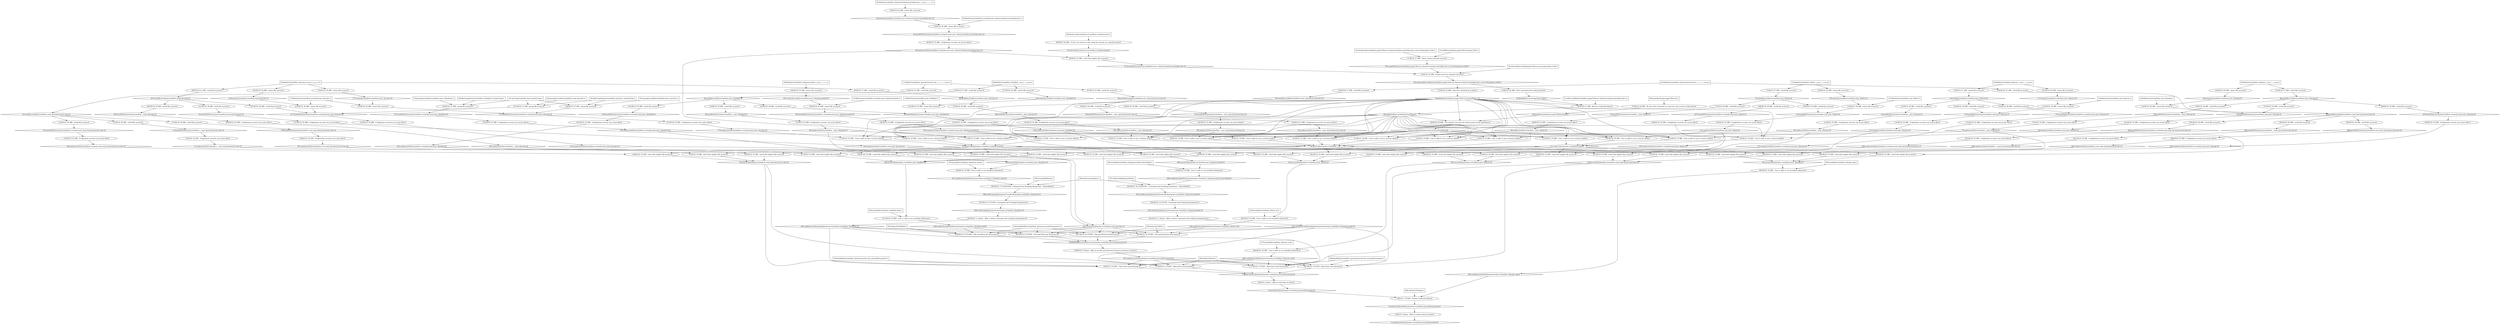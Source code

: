 digraph G {
	1 [label="1:canArchiveData(attacker,victimHost,privateDocuments):0",shape=diamond];
	2 [label="2:RULE 0 (Asset - Able to archive data on host):0",shape=ellipse];
	3 [label="3:archiveCollectedData(attacker,victimHost,privateDocuments):0",shape=diamond];
	4 [label="4:RULE 1 (T1560 - Archive Collected Data):0",shape=ellipse];
	5 [label="5:canCollectData(attacker,victimHost,privateDocuments):0",shape=diamond];
	6 [label="6:RULE 2 (Asset - Able to read data on host):0",shape=ellipse];
	7 [label="7:dataFromLocalSystem(attacker,victimHost,privateDocuments):0",shape=diamond];
	8 [label="8:RULE 3 (T1005 - Data from Local System):0",shape=ellipse];
	9 [label="9:accessFile(attacker,victimHost,read,'/private/secret1.doc'):0",shape=diamond];
	10 [label="10:RULE 33 (BB - execCode implies file access):0",shape=ellipse];
	11 [label="11:canAccessFile(victimHost,_,read,'/private/secret1.doc'):0",shape=diamond];
	12 [label="12:RULE 35 (BB - A legitimate account can access file):0",shape=ellipse];
	13 [label="13:localFileProtection(victimHost,_,read,'/private/secret1.doc'):0",shape=diamond];
	14 [label="14:RULE 38 (BB - world file access):0",shape=ellipse];
	15 [label="15:worldAccessible(victimHost,read,'/private/secret1.doc'):0",shape=diamond];
	16 [label="16:RULE 41 (BB - world file access):0",shape=ellipse];
	17 [label="17:fileAttr(victimHost,'/private/secret1.doc',-,-,-,-,-,-,-,r,w,x):1",shape=box];
	18 [label="18:execCode(attacker,victimHost,_):0",shape=diamond];
	19 [label="19:RULE 19 (BB - User is able to use a reverse shell):0",shape=ellipse];
	20 [label="20:canAccessFile(victimHost,_,exec,'/bin/cat'):0",shape=diamond];
	21 [label="21:RULE 35 (BB - A legitimate account can access file):0",shape=ellipse];
	22 [label="22:localFileProtection(victimHost,_,exec,'/bin/cat'):0",shape=diamond];
	23 [label="23:RULE 38 (BB - world file access):0",shape=ellipse];
	24 [label="24:worldAccessible(victimHost,exec,'/bin/cat'):0",shape=diamond];
	25 [label="25:RULE 47 (BB - world file access):0",shape=ellipse];
	26 [label="26:fileAttr(victimHost,'/bin/cat',-,r,w,x,-,-,-,r,w,x):1",shape=box];
	27 [label="27:accessDataFlow(attacker,write,reversePupy):0",shape=diamond];
	28 [label="28:RULE 20 (BB - The remote root user has write access to the dataFlow):0",shape=ellipse];
	29 [label="29:dataFlowReverseShell(reversePupy):0",shape=diamond];
	30 [label="30:RULE 21 (BB - Reverse shell data flow):0",shape=ellipse];
	31 [label="31:isReverseShell(victimHost,pupyC2Server,'/home/victimAccount/3aka3.doc'):1",shape=box];
	32 [label="32:flowBind(reversePupy,http,1234):0",shape=diamond];
	33 [label="33:RULE 24 (BB - Flow associated port and protocol):0",shape=ellipse];
	34 [label="34:canScriptAccessHost(victimHost,pupyC2Server,'/home/victimAccount/3aka3.doc',reversePupy,http,1234):0",shape=diamond];
	35 [label="35:RULE 26 (BB - Script access an exposed service):0",shape=ellipse];
	36 [label="36:networkServiceInfo(pupyC2Server,root,pupyd,http,1234):1",shape=box];
	37 [label="37:accessFile(victimUser,victimHost,exec,'/home/victimAccount/3aka3.doc'):0",shape=diamond];
	38 [label="38:RULE 33 (BB - execCode implies file access):0",shape=ellipse];
	39 [label="39:canAccessFile(victimHost,victimAccount,exec,'/home/victimAccount/3aka3.doc'):0",shape=diamond];
	40 [label="40:RULE 35 (BB - A legitimate account can access file):0",shape=ellipse];
	41 [label="41:localFileProtection(victimHost,victimAccount,exec,'/home/victimAccount/3aka3.doc'):0",shape=diamond];
	42 [label="42:RULE 36 (BB - owner file access):0",shape=ellipse];
	43 [label="43:ownerAccessible(victimHost,exec,'/home/victimAccount/3aka3.doc'):0",shape=diamond];
	44 [label="44:RULE 45 (BB - owner file access):0",shape=ellipse];
	45 [label="45:fileAttr(victimHost,'/home/victimAccount/3aka3.doc',-,r,w,x,-,-,-,-,-,-):1",shape=box];
	46 [label="46:fileOwner(victimHost,victimAccount,'/home/victimAccount/3aka3.doc'):1",shape=box];
	47 [label="47:execCode(victimUser,victimHost,victimAccount):0",shape=diamond];
	48 [label="48:RULE 34 (BB - A User can execute code using his account on a specific host):0",shape=ellipse];
	49 [label="49:hasAccount(victimUser,victimHost,victimAccount):1",shape=box];
	50 [label="50:scriptNetAccess(victimHost,pupyC2Server,'/home/victimAccount/3aka3.doc',reversePupy,http,1234):0",shape=diamond];
	51 [label="51:RULE 27 (BB - Direct script network access):0",shape=ellipse];
	52 [label="52:isNetScript(victimHost,pupyC2Server,'/home/victimAccount/3aka3.doc',reversePupy,http,1234):1",shape=box];
	53 [label="53:aclNW(victimHost,pupyC2Server,http,1234):1",shape=box];
	54 [label="54:dataFlow(victimHost,pupyC2Server,reversePupy,_):0",shape=diamond];
	55 [label="55:RULE 25 (BB - Data flow initiated by script):0",shape=ellipse];
	56 [label="56:localAccess(attacker,pupyC2Server,root):0",shape=diamond];
	57 [label="57:RULE 53 (BB - An user who is located in a host has root access to that host):0",shape=ellipse];
	58 [label="58:located(attacker,pupyC2Server):1",shape=box];
	59 [label="59:RULE 19 (BB - User is able to use a reverse shell):0",shape=ellipse];
	60 [label="60:canAccessFile(victimHost,_,exec,'/bin/find'):0",shape=diamond];
	61 [label="61:RULE 35 (BB - A legitimate account can access file):0",shape=ellipse];
	62 [label="62:localFileProtection(victimHost,_,exec,'/bin/find'):0",shape=diamond];
	63 [label="63:RULE 38 (BB - world file access):0",shape=ellipse];
	64 [label="64:worldAccessible(victimHost,exec,'/bin/find'):0",shape=diamond];
	65 [label="65:RULE 47 (BB - world file access):0",shape=ellipse];
	66 [label="66:fileAttr(victimHost,'/bin/find',-,r,w,x,-,-,-,r,w,x):1",shape=box];
	67 [label="67:RULE 19 (BB - User is able to use a reverse shell):0",shape=ellipse];
	68 [label="68:canAccessFile(victimHost,_,exec,'/bin/ls'):0",shape=diamond];
	69 [label="69:RULE 35 (BB - A legitimate account can access file):0",shape=ellipse];
	70 [label="70:localFileProtection(victimHost,_,exec,'/bin/ls'):0",shape=diamond];
	71 [label="71:RULE 38 (BB - world file access):0",shape=ellipse];
	72 [label="72:worldAccessible(victimHost,exec,'/bin/ls'):0",shape=diamond];
	73 [label="73:RULE 47 (BB - world file access):0",shape=ellipse];
	74 [label="74:fileAttr(victimHost,'/bin/ls',-,r,w,x,-,-,-,r,w,x):1",shape=box];
	75 [label="75:RULE 19 (BB - User is able to use a reverse shell):0",shape=ellipse];
	76 [label="76:canAccessFile(victimHost,_,exec,'/bin/zip'):0",shape=diamond];
	77 [label="77:RULE 35 (BB - A legitimate account can access file):0",shape=ellipse];
	78 [label="78:localFileProtection(victimHost,_,exec,'/bin/zip'):0",shape=diamond];
	79 [label="79:RULE 38 (BB - world file access):0",shape=ellipse];
	80 [label="80:worldAccessible(victimHost,exec,'/bin/zip'):0",shape=diamond];
	81 [label="81:RULE 47 (BB - world file access):0",shape=ellipse];
	82 [label="82:fileAttr(victimHost,'/bin/zip',-,r,w,x,-,-,-,r,w,x):1",shape=box];
	83 [label="83:RULE 19 (BB - User is able to use a reverse shell):0",shape=ellipse];
	84 [label="84:canAccessFile(victimHost,_,exec,'/private'):0",shape=diamond];
	85 [label="85:RULE 35 (BB - A legitimate account can access file):0",shape=ellipse];
	86 [label="86:localFileProtection(victimHost,_,exec,'/private'):0",shape=diamond];
	87 [label="87:RULE 38 (BB - world file access):0",shape=ellipse];
	88 [label="88:worldAccessible(victimHost,exec,'/private'):0",shape=diamond];
	89 [label="89:RULE 47 (BB - world file access):0",shape=ellipse];
	90 [label="90:fileAttr(victimHost,'/private',d,r,w,x,r,-,x,r,-,x):1",shape=box];
	91 [label="91:RULE 19 (BB - User is able to use a reverse shell):0",shape=ellipse];
	92 [label="92:canAccessFile(victimHost,_,exec,'/private/secret1.doc'):0",shape=diamond];
	93 [label="93:RULE 35 (BB - A legitimate account can access file):0",shape=ellipse];
	94 [label="94:localFileProtection(victimHost,_,exec,'/private/secret1.doc'):0",shape=diamond];
	95 [label="95:RULE 38 (BB - world file access):0",shape=ellipse];
	96 [label="96:worldAccessible(victimHost,exec,'/private/secret1.doc'):0",shape=diamond];
	97 [label="97:RULE 47 (BB - world file access):0",shape=ellipse];
	98 [label="98:RULE 19 (BB - User is able to use a reverse shell):0",shape=ellipse];
	99 [label="99:canAccessFile(victimHost,_,exec,'/private/secret2.doc'):0",shape=diamond];
	100 [label="100:RULE 35 (BB - A legitimate account can access file):0",shape=ellipse];
	101 [label="101:localFileProtection(victimHost,_,exec,'/private/secret2.doc'):0",shape=diamond];
	102 [label="102:RULE 38 (BB - world file access):0",shape=ellipse];
	103 [label="103:worldAccessible(victimHost,exec,'/private/secret2.doc'):0",shape=diamond];
	104 [label="104:RULE 47 (BB - world file access):0",shape=ellipse];
	105 [label="105:fileAttr(victimHost,'/private/secret2.doc',-,-,-,-,-,-,-,r,w,x):1",shape=box];
	106 [label="106:RULE 33 (BB - execCode implies file access):0",shape=ellipse];
	107 [label="107:canAccessFile(victimHost,root,read,'/private/secret1.doc'):0",shape=diamond];
	108 [label="108:RULE 35 (BB - A legitimate account can access file):0",shape=ellipse];
	109 [label="109:localFileProtection(victimHost,root,read,'/private/secret1.doc'):0",shape=diamond];
	110 [label="110:RULE 38 (BB - world file access):0",shape=ellipse];
	111 [label="111:execCode(attacker,victimHost,root):0",shape=diamond];
	112 [label="112:RULE 19 (BB - User is able to use a reverse shell):0",shape=ellipse];
	113 [label="113:canAccessFile(victimHost,root,exec,'/bin/cat'):0",shape=diamond];
	114 [label="114:RULE 35 (BB - A legitimate account can access file):0",shape=ellipse];
	115 [label="115:localFileProtection(victimHost,root,exec,'/bin/cat'):0",shape=diamond];
	116 [label="116:RULE 36 (BB - owner file access):0",shape=ellipse];
	117 [label="117:ownerAccessible(victimHost,exec,'/bin/cat'):0",shape=diamond];
	118 [label="118:RULE 45 (BB - owner file access):0",shape=ellipse];
	119 [label="119:fileOwner(victimHost,root,'/bin/cat'):1",shape=box];
	120 [label="120:RULE 38 (BB - world file access):0",shape=ellipse];
	121 [label="121:RULE 19 (BB - User is able to use a reverse shell):0",shape=ellipse];
	122 [label="122:canAccessFile(victimHost,root,exec,'/bin/find'):0",shape=diamond];
	123 [label="123:RULE 35 (BB - A legitimate account can access file):0",shape=ellipse];
	124 [label="124:localFileProtection(victimHost,root,exec,'/bin/find'):0",shape=diamond];
	125 [label="125:RULE 36 (BB - owner file access):0",shape=ellipse];
	126 [label="126:ownerAccessible(victimHost,exec,'/bin/find'):0",shape=diamond];
	127 [label="127:RULE 45 (BB - owner file access):0",shape=ellipse];
	128 [label="128:fileOwner(victimHost,root,'/bin/find'):1",shape=box];
	129 [label="129:RULE 38 (BB - world file access):0",shape=ellipse];
	130 [label="130:RULE 19 (BB - User is able to use a reverse shell):0",shape=ellipse];
	131 [label="131:canAccessFile(victimHost,root,exec,'/bin/ls'):0",shape=diamond];
	132 [label="132:RULE 35 (BB - A legitimate account can access file):0",shape=ellipse];
	133 [label="133:localFileProtection(victimHost,root,exec,'/bin/ls'):0",shape=diamond];
	134 [label="134:RULE 36 (BB - owner file access):0",shape=ellipse];
	135 [label="135:ownerAccessible(victimHost,exec,'/bin/ls'):0",shape=diamond];
	136 [label="136:RULE 45 (BB - owner file access):0",shape=ellipse];
	137 [label="137:fileOwner(victimHost,root,'/bin/ls'):1",shape=box];
	138 [label="138:RULE 38 (BB - world file access):0",shape=ellipse];
	139 [label="139:RULE 19 (BB - User is able to use a reverse shell):0",shape=ellipse];
	140 [label="140:canAccessFile(victimHost,root,exec,'/bin/zip'):0",shape=diamond];
	141 [label="141:RULE 35 (BB - A legitimate account can access file):0",shape=ellipse];
	142 [label="142:localFileProtection(victimHost,root,exec,'/bin/zip'):0",shape=diamond];
	143 [label="143:RULE 36 (BB - owner file access):0",shape=ellipse];
	144 [label="144:ownerAccessible(victimHost,exec,'/bin/zip'):0",shape=diamond];
	145 [label="145:RULE 45 (BB - owner file access):0",shape=ellipse];
	146 [label="146:fileOwner(victimHost,root,'/bin/zip'):1",shape=box];
	147 [label="147:RULE 38 (BB - world file access):0",shape=ellipse];
	148 [label="148:RULE 33 (BB - execCode implies file access):0",shape=ellipse];
	149 [label="149:canAccessFile(victimHost,victimAccount,read,'/private/secret1.doc'):0",shape=diamond];
	150 [label="150:RULE 35 (BB - A legitimate account can access file):0",shape=ellipse];
	151 [label="151:localFileProtection(victimHost,victimAccount,read,'/private/secret1.doc'):0",shape=diamond];
	152 [label="152:RULE 38 (BB - world file access):0",shape=ellipse];
	153 [label="153:execCode(attacker,victimHost,victimAccount):0",shape=diamond];
	154 [label="154:RULE 19 (BB - User is able to use a reverse shell):0",shape=ellipse];
	155 [label="155:canAccessFile(victimHost,victimAccount,exec,'/bin/bash'):0",shape=diamond];
	156 [label="156:RULE 35 (BB - A legitimate account can access file):0",shape=ellipse];
	157 [label="157:localFileProtection(victimHost,victimAccount,exec,'/bin/bash'):0",shape=diamond];
	158 [label="158:RULE 37 (BB - group file access):0",shape=ellipse];
	159 [label="159:groupAccessible(victimHost,exec,'/bin/bash'):1",shape=box];
	160 [label="160:fileGroupOwner(victimHost,'/bin/bash',victimGroup):1",shape=box];
	161 [label="161:inGroup(victimAccount,victimGroup):1",shape=box];
	162 [label="162:RULE 19 (BB - User is able to use a reverse shell):0",shape=ellipse];
	163 [label="163:canAccessFile(victimHost,victimAccount,exec,'/bin/powershell'):0",shape=diamond];
	164 [label="164:RULE 35 (BB - A legitimate account can access file):0",shape=ellipse];
	165 [label="165:localFileProtection(victimHost,victimAccount,exec,'/bin/powershell'):0",shape=diamond];
	166 [label="166:RULE 36 (BB - owner file access):0",shape=ellipse];
	167 [label="167:ownerAccessible(victimHost,exec,'/bin/powershell'):0",shape=diamond];
	168 [label="168:RULE 45 (BB - owner file access):0",shape=ellipse];
	169 [label="169:fileAttr(victimHost,'/bin/powershell',-,r,w,x,-,-,-,-,-,-):1",shape=box];
	170 [label="170:fileOwner(victimHost,victimAccount,'/bin/powershell'):1",shape=box];
	171 [label="171:RULE 19 (BB - User is able to use a reverse shell):0",shape=ellipse];
	172 [label="172:RULE 19 (BB - User is able to use a reverse shell):0",shape=ellipse];
	173 [label="173:canAccessFile(victimHost,victimAccount,exec,'/private'):0",shape=diamond];
	174 [label="174:RULE 35 (BB - A legitimate account can access file):0",shape=ellipse];
	175 [label="175:localFileProtection(victimHost,victimAccount,exec,'/private'):0",shape=diamond];
	176 [label="176:RULE 36 (BB - owner file access):0",shape=ellipse];
	177 [label="177:ownerAccessible(victimHost,exec,'/private'):0",shape=diamond];
	178 [label="178:RULE 45 (BB - owner file access):0",shape=ellipse];
	179 [label="179:fileOwner(victimHost,victimAccount,'/private'):1",shape=box];
	180 [label="180:RULE 37 (BB - group file access):0",shape=ellipse];
	181 [label="181:groupAccessible(victimHost,exec,'/private'):1",shape=box];
	182 [label="182:fileGroupOwner(victimHost,'/private',victimGroup):1",shape=box];
	183 [label="183:dataBind(victimHost,'/private/secret1.doc',privateDocuments):1",shape=box];
	184 [label="184:canAbuseCmdScriptingInterpreter(attacker,victimHost,'/bin/bash'):0",shape=diamond];
	185 [label="185:RULE 11 (Asset - Able to abuse command and scripting interpreters):0",shape=ellipse];
	186 [label="186:cmdScriptingInterpreter(attacker,victimHost,'/bin/bash'):0",shape=diamond];
	187 [label="187:RULE 15 (T1059 - Command and Scripting Interpreter):0",shape=ellipse];
	188 [label="188:cmdScriptingInterpreterUnixShell(attacker,victimHost,'/bin/bash'):0",shape=diamond];
	189 [label="189:RULE 17 (T1059.004 - Command and Scripting Interpreter - PowerShell):0",shape=ellipse];
	190 [label="190:isUnixShell(bash):1",shape=box];
	191 [label="191:canRunInstalledSoftware(attacker,victimHost,'/bin/bash',bash):0",shape=diamond];
	192 [label="192:RULE 18 (BB - User is able to run installed software):0",shape=ellipse];
	193 [label="193:accessFile(attacker,victimHost,exec,'/bin/bash'):0",shape=diamond];
	194 [label="194:RULE 33 (BB - execCode implies file access):0",shape=ellipse];
	195 [label="195:installed(victimHost,'/bin/bash',bash):1",shape=box];
	196 [label="196:malicious(attacker):1",shape=box];
	197 [label="197:canDiscoverData(attacker,victimHost,privateDocuments):0",shape=diamond];
	198 [label="198:RULE 9 (Asset - Able to run file and directory discovery process on host):0",shape=ellipse];
	199 [label="199:fileAndDirectoryDiscovery(attacker,victimHost,privateDocuments):0",shape=diamond];
	200 [label="200:RULE 10 (T1083 - File and Directory Discovery):0",shape=ellipse];
	201 [label="201:accessFile(attacker,victimHost,read,'/private'):0",shape=diamond];
	202 [label="202:RULE 33 (BB - execCode implies file access):0",shape=ellipse];
	203 [label="203:canAccessFile(victimHost,_,read,'/private'):0",shape=diamond];
	204 [label="204:RULE 35 (BB - A legitimate account can access file):0",shape=ellipse];
	205 [label="205:localFileProtection(victimHost,_,read,'/private'):0",shape=diamond];
	206 [label="206:RULE 38 (BB - world file access):0",shape=ellipse];
	207 [label="207:worldAccessible(victimHost,read,'/private'):0",shape=diamond];
	208 [label="208:RULE 41 (BB - world file access):0",shape=ellipse];
	209 [label="209:RULE 33 (BB - execCode implies file access):0",shape=ellipse];
	210 [label="210:canAccessFile(victimHost,root,read,'/private'):0",shape=diamond];
	211 [label="211:RULE 35 (BB - A legitimate account can access file):0",shape=ellipse];
	212 [label="212:localFileProtection(victimHost,root,read,'/private'):0",shape=diamond];
	213 [label="213:RULE 38 (BB - world file access):0",shape=ellipse];
	214 [label="214:RULE 33 (BB - execCode implies file access):0",shape=ellipse];
	215 [label="215:canAccessFile(victimHost,victimAccount,read,'/private'):0",shape=diamond];
	216 [label="216:RULE 35 (BB - A legitimate account can access file):0",shape=ellipse];
	217 [label="217:localFileProtection(victimHost,victimAccount,read,'/private'):0",shape=diamond];
	218 [label="218:RULE 36 (BB - owner file access):0",shape=ellipse];
	219 [label="219:ownerAccessible(victimHost,read,'/private'):0",shape=diamond];
	220 [label="220:RULE 39 (BB - owner file access):0",shape=ellipse];
	221 [label="221:RULE 37 (BB - group file access):0",shape=ellipse];
	222 [label="222:groupAccessible(victimHost,read,'/private'):1",shape=box];
	223 [label="223:RULE 38 (BB - world file access):0",shape=ellipse];
	224 [label="224:dataBindDir(victimHost,'/private',privateDocuments):1",shape=box];
	225 [label="225:isSearchUtil(find):1",shape=box];
	226 [label="226:canRunInstalledSoftware(attacker,victimHost,'/bin/find',find):0",shape=diamond];
	227 [label="227:RULE 18 (BB - User is able to run installed software):0",shape=ellipse];
	228 [label="228:accessFile(attacker,victimHost,exec,'/bin/find'):0",shape=diamond];
	229 [label="229:RULE 33 (BB - execCode implies file access):0",shape=ellipse];
	230 [label="230:RULE 33 (BB - execCode implies file access):0",shape=ellipse];
	231 [label="231:RULE 33 (BB - execCode implies file access):0",shape=ellipse];
	232 [label="232:canAccessFile(victimHost,victimAccount,exec,'/bin/find'):0",shape=diamond];
	233 [label="233:RULE 35 (BB - A legitimate account can access file):0",shape=ellipse];
	234 [label="234:localFileProtection(victimHost,victimAccount,exec,'/bin/find'):0",shape=diamond];
	235 [label="235:RULE 38 (BB - world file access):0",shape=ellipse];
	236 [label="236:installed(victimHost,'/bin/find',find):1",shape=box];
	237 [label="237:RULE 10 (T1083 - File and Directory Discovery):0",shape=ellipse];
	238 [label="238:isSearchUtil(ls):1",shape=box];
	239 [label="239:canRunInstalledSoftware(attacker,victimHost,'/bin/ls',ls):0",shape=diamond];
	240 [label="240:RULE 18 (BB - User is able to run installed software):0",shape=ellipse];
	241 [label="241:accessFile(attacker,victimHost,exec,'/bin/ls'):0",shape=diamond];
	242 [label="242:RULE 33 (BB - execCode implies file access):0",shape=ellipse];
	243 [label="243:RULE 33 (BB - execCode implies file access):0",shape=ellipse];
	244 [label="244:RULE 33 (BB - execCode implies file access):0",shape=ellipse];
	245 [label="245:canAccessFile(victimHost,victimAccount,exec,'/bin/ls'):0",shape=diamond];
	246 [label="246:RULE 35 (BB - A legitimate account can access file):0",shape=ellipse];
	247 [label="247:localFileProtection(victimHost,victimAccount,exec,'/bin/ls'):0",shape=diamond];
	248 [label="248:RULE 38 (BB - world file access):0",shape=ellipse];
	249 [label="249:installed(victimHost,'/bin/ls',ls):1",shape=box];
	250 [label="250:RULE 10 (T1083 - File and Directory Discovery):0",shape=ellipse];
	251 [label="251:canAbuseCmdScriptingInterpreter(attacker,victimHost,'/bin/powershell'):0",shape=diamond];
	252 [label="252:RULE 11 (Asset - Able to abuse command and scripting interpreters):0",shape=ellipse];
	253 [label="253:cmdScriptingInterpreter(attacker,victimHost,'/bin/powershell'):0",shape=diamond];
	254 [label="254:RULE 14 (T1059 - Command and Scripting Interpreter):0",shape=ellipse];
	255 [label="255:cmdScriptingInterpreterPowerShell(attacker,victimHost,'/bin/powershell'):0",shape=diamond];
	256 [label="256:RULE 16 (T1059.001 - Command and Scripting Interpreter - PowerShell):0",shape=ellipse];
	257 [label="257:isPowerShell(powerShell):1",shape=box];
	258 [label="258:canRunInstalledSoftware(attacker,victimHost,'/bin/powershell',powerShell):0",shape=diamond];
	259 [label="259:RULE 18 (BB - User is able to run installed software):0",shape=ellipse];
	260 [label="260:accessFile(attacker,victimHost,exec,'/bin/powershell'):0",shape=diamond];
	261 [label="261:RULE 33 (BB - execCode implies file access):0",shape=ellipse];
	262 [label="262:installed(victimHost,'/bin/powershell',powerShell):1",shape=box];
	263 [label="263:RULE 10 (T1083 - File and Directory Discovery):0",shape=ellipse];
	264 [label="264:isDataUtil(cat):1",shape=box];
	265 [label="265:canRunInstalledSoftware(attacker,victimHost,'/bin/cat',cat):0",shape=diamond];
	266 [label="266:RULE 18 (BB - User is able to run installed software):0",shape=ellipse];
	267 [label="267:accessFile(attacker,victimHost,exec,'/bin/cat'):0",shape=diamond];
	268 [label="268:RULE 33 (BB - execCode implies file access):0",shape=ellipse];
	269 [label="269:RULE 33 (BB - execCode implies file access):0",shape=ellipse];
	270 [label="270:RULE 33 (BB - execCode implies file access):0",shape=ellipse];
	271 [label="271:canAccessFile(victimHost,victimAccount,exec,'/bin/cat'):0",shape=diamond];
	272 [label="272:RULE 35 (BB - A legitimate account can access file):0",shape=ellipse];
	273 [label="273:localFileProtection(victimHost,victimAccount,exec,'/bin/cat'):0",shape=diamond];
	274 [label="274:RULE 38 (BB - world file access):0",shape=ellipse];
	275 [label="275:installed(victimHost,'/bin/cat',cat):1",shape=box];
	276 [label="276:RULE 3 (T1005 - Data from Local System):0",shape=ellipse];
	277 [label="277:RULE 3 (T1005 - Data from Local System):0",shape=ellipse];
	278 [label="278:accessFile(attacker,victimHost,read,'/private/secret2.doc'):0",shape=diamond];
	279 [label="279:RULE 33 (BB - execCode implies file access):0",shape=ellipse];
	280 [label="280:canAccessFile(victimHost,_,read,'/private/secret2.doc'):0",shape=diamond];
	281 [label="281:RULE 35 (BB - A legitimate account can access file):0",shape=ellipse];
	282 [label="282:localFileProtection(victimHost,_,read,'/private/secret2.doc'):0",shape=diamond];
	283 [label="283:RULE 38 (BB - world file access):0",shape=ellipse];
	284 [label="284:worldAccessible(victimHost,read,'/private/secret2.doc'):0",shape=diamond];
	285 [label="285:RULE 41 (BB - world file access):0",shape=ellipse];
	286 [label="286:RULE 33 (BB - execCode implies file access):0",shape=ellipse];
	287 [label="287:canAccessFile(victimHost,root,read,'/private/secret2.doc'):0",shape=diamond];
	288 [label="288:RULE 35 (BB - A legitimate account can access file):0",shape=ellipse];
	289 [label="289:localFileProtection(victimHost,root,read,'/private/secret2.doc'):0",shape=diamond];
	290 [label="290:RULE 38 (BB - world file access):0",shape=ellipse];
	291 [label="291:RULE 33 (BB - execCode implies file access):0",shape=ellipse];
	292 [label="292:canAccessFile(victimHost,victimAccount,read,'/private/secret2.doc'):0",shape=diamond];
	293 [label="293:RULE 35 (BB - A legitimate account can access file):0",shape=ellipse];
	294 [label="294:localFileProtection(victimHost,victimAccount,read,'/private/secret2.doc'):0",shape=diamond];
	295 [label="295:RULE 38 (BB - world file access):0",shape=ellipse];
	296 [label="296:dataBind(victimHost,'/private/secret2.doc',privateDocuments):1",shape=box];
	297 [label="297:RULE 3 (T1005 - Data from Local System):0",shape=ellipse];
	298 [label="298:isArchiveTool(zip):1",shape=box];
	299 [label="299:canRunInstalledSoftware(attacker,victimHost,'/bin/zip',zip):0",shape=diamond];
	300 [label="300:RULE 18 (BB - User is able to run installed software):0",shape=ellipse];
	301 [label="301:accessFile(attacker,victimHost,exec,'/bin/zip'):0",shape=diamond];
	302 [label="302:RULE 33 (BB - execCode implies file access):0",shape=ellipse];
	303 [label="303:RULE 33 (BB - execCode implies file access):0",shape=ellipse];
	304 [label="304:RULE 33 (BB - execCode implies file access):0",shape=ellipse];
	305 [label="305:canAccessFile(victimHost,victimAccount,exec,'/bin/zip'):0",shape=diamond];
	306 [label="306:RULE 35 (BB - A legitimate account can access file):0",shape=ellipse];
	307 [label="307:localFileProtection(victimHost,victimAccount,exec,'/bin/zip'):0",shape=diamond];
	308 [label="308:RULE 38 (BB - world file access):0",shape=ellipse];
	309 [label="309:installed(victimHost,'/bin/zip',zip):1",shape=box];
	17 -> 	16;
	16 -> 	15;
	15 -> 	14;
	14 -> 	13;
	13 -> 	12;
	12 -> 	11;
	11 -> 	10;
	26 -> 	25;
	25 -> 	24;
	24 -> 	23;
	23 -> 	22;
	22 -> 	21;
	21 -> 	20;
	20 -> 	19;
	31 -> 	30;
	36 -> 	35;
	45 -> 	44;
	44 -> 	43;
	43 -> 	42;
	46 -> 	42;
	42 -> 	41;
	41 -> 	40;
	40 -> 	39;
	39 -> 	38;
	49 -> 	48;
	48 -> 	47;
	47 -> 	38;
	38 -> 	37;
	37 -> 	35;
	52 -> 	51;
	53 -> 	51;
	51 -> 	50;
	50 -> 	35;
	35 -> 	34;
	34 -> 	33;
	33 -> 	32;
	32 -> 	30;
	34 -> 	55;
	55 -> 	54;
	54 -> 	30;
	30 -> 	29;
	29 -> 	28;
	54 -> 	28;
	58 -> 	57;
	57 -> 	56;
	56 -> 	28;
	28 -> 	27;
	27 -> 	19;
	29 -> 	19;
	54 -> 	19;
	19 -> 	18;
	66 -> 	65;
	65 -> 	64;
	64 -> 	63;
	63 -> 	62;
	62 -> 	61;
	61 -> 	60;
	60 -> 	59;
	27 -> 	59;
	29 -> 	59;
	54 -> 	59;
	59 -> 	18;
	74 -> 	73;
	73 -> 	72;
	72 -> 	71;
	71 -> 	70;
	70 -> 	69;
	69 -> 	68;
	68 -> 	67;
	27 -> 	67;
	29 -> 	67;
	54 -> 	67;
	67 -> 	18;
	82 -> 	81;
	81 -> 	80;
	80 -> 	79;
	79 -> 	78;
	78 -> 	77;
	77 -> 	76;
	76 -> 	75;
	27 -> 	75;
	29 -> 	75;
	54 -> 	75;
	75 -> 	18;
	90 -> 	89;
	89 -> 	88;
	88 -> 	87;
	87 -> 	86;
	86 -> 	85;
	85 -> 	84;
	84 -> 	83;
	27 -> 	83;
	29 -> 	83;
	54 -> 	83;
	83 -> 	18;
	17 -> 	97;
	97 -> 	96;
	96 -> 	95;
	95 -> 	94;
	94 -> 	93;
	93 -> 	92;
	92 -> 	91;
	27 -> 	91;
	29 -> 	91;
	54 -> 	91;
	91 -> 	18;
	105 -> 	104;
	104 -> 	103;
	103 -> 	102;
	102 -> 	101;
	101 -> 	100;
	100 -> 	99;
	99 -> 	98;
	27 -> 	98;
	29 -> 	98;
	54 -> 	98;
	98 -> 	18;
	18 -> 	10;
	10 -> 	9;
	15 -> 	110;
	110 -> 	109;
	109 -> 	108;
	108 -> 	107;
	107 -> 	106;
	26 -> 	118;
	118 -> 	117;
	117 -> 	116;
	119 -> 	116;
	116 -> 	115;
	24 -> 	120;
	120 -> 	115;
	115 -> 	114;
	114 -> 	113;
	113 -> 	112;
	27 -> 	112;
	29 -> 	112;
	54 -> 	112;
	112 -> 	111;
	66 -> 	127;
	127 -> 	126;
	126 -> 	125;
	128 -> 	125;
	125 -> 	124;
	64 -> 	129;
	129 -> 	124;
	124 -> 	123;
	123 -> 	122;
	122 -> 	121;
	27 -> 	121;
	29 -> 	121;
	54 -> 	121;
	121 -> 	111;
	74 -> 	136;
	136 -> 	135;
	135 -> 	134;
	137 -> 	134;
	134 -> 	133;
	72 -> 	138;
	138 -> 	133;
	133 -> 	132;
	132 -> 	131;
	131 -> 	130;
	27 -> 	130;
	29 -> 	130;
	54 -> 	130;
	130 -> 	111;
	82 -> 	145;
	145 -> 	144;
	144 -> 	143;
	146 -> 	143;
	143 -> 	142;
	80 -> 	147;
	147 -> 	142;
	142 -> 	141;
	141 -> 	140;
	140 -> 	139;
	27 -> 	139;
	29 -> 	139;
	54 -> 	139;
	139 -> 	111;
	111 -> 	106;
	106 -> 	9;
	15 -> 	152;
	152 -> 	151;
	151 -> 	150;
	150 -> 	149;
	149 -> 	148;
	159 -> 	158;
	160 -> 	158;
	161 -> 	158;
	158 -> 	157;
	157 -> 	156;
	156 -> 	155;
	155 -> 	154;
	27 -> 	154;
	29 -> 	154;
	54 -> 	154;
	154 -> 	153;
	169 -> 	168;
	168 -> 	167;
	167 -> 	166;
	170 -> 	166;
	166 -> 	165;
	165 -> 	164;
	164 -> 	163;
	163 -> 	162;
	27 -> 	162;
	29 -> 	162;
	54 -> 	162;
	162 -> 	153;
	39 -> 	171;
	27 -> 	171;
	29 -> 	171;
	54 -> 	171;
	171 -> 	153;
	90 -> 	178;
	178 -> 	177;
	177 -> 	176;
	179 -> 	176;
	176 -> 	175;
	181 -> 	180;
	182 -> 	180;
	161 -> 	180;
	180 -> 	175;
	175 -> 	174;
	174 -> 	173;
	173 -> 	172;
	27 -> 	172;
	29 -> 	172;
	54 -> 	172;
	172 -> 	153;
	153 -> 	148;
	148 -> 	9;
	9 -> 	8;
	183 -> 	8;
	190 -> 	189;
	155 -> 	194;
	153 -> 	194;
	194 -> 	193;
	193 -> 	192;
	195 -> 	192;
	192 -> 	191;
	191 -> 	189;
	196 -> 	189;
	189 -> 	188;
	188 -> 	187;
	187 -> 	186;
	186 -> 	185;
	185 -> 	184;
	184 -> 	8;
	90 -> 	208;
	208 -> 	207;
	207 -> 	206;
	206 -> 	205;
	205 -> 	204;
	204 -> 	203;
	203 -> 	202;
	18 -> 	202;
	202 -> 	201;
	207 -> 	213;
	213 -> 	212;
	212 -> 	211;
	211 -> 	210;
	210 -> 	209;
	111 -> 	209;
	209 -> 	201;
	90 -> 	220;
	220 -> 	219;
	219 -> 	218;
	179 -> 	218;
	218 -> 	217;
	222 -> 	221;
	182 -> 	221;
	161 -> 	221;
	221 -> 	217;
	207 -> 	223;
	223 -> 	217;
	217 -> 	216;
	216 -> 	215;
	215 -> 	214;
	153 -> 	214;
	214 -> 	201;
	201 -> 	200;
	224 -> 	200;
	184 -> 	200;
	225 -> 	200;
	60 -> 	229;
	18 -> 	229;
	229 -> 	228;
	122 -> 	230;
	111 -> 	230;
	230 -> 	228;
	64 -> 	235;
	235 -> 	234;
	234 -> 	233;
	233 -> 	232;
	232 -> 	231;
	153 -> 	231;
	231 -> 	228;
	228 -> 	227;
	236 -> 	227;
	227 -> 	226;
	226 -> 	200;
	200 -> 	199;
	201 -> 	237;
	224 -> 	237;
	184 -> 	237;
	238 -> 	237;
	68 -> 	242;
	18 -> 	242;
	242 -> 	241;
	131 -> 	243;
	111 -> 	243;
	243 -> 	241;
	72 -> 	248;
	248 -> 	247;
	247 -> 	246;
	246 -> 	245;
	245 -> 	244;
	153 -> 	244;
	244 -> 	241;
	241 -> 	240;
	249 -> 	240;
	240 -> 	239;
	239 -> 	237;
	237 -> 	199;
	201 -> 	250;
	224 -> 	250;
	257 -> 	256;
	163 -> 	261;
	153 -> 	261;
	261 -> 	260;
	260 -> 	259;
	262 -> 	259;
	259 -> 	258;
	258 -> 	256;
	196 -> 	256;
	256 -> 	255;
	255 -> 	254;
	254 -> 	253;
	253 -> 	252;
	252 -> 	251;
	251 -> 	250;
	225 -> 	250;
	226 -> 	250;
	250 -> 	199;
	201 -> 	263;
	224 -> 	263;
	251 -> 	263;
	238 -> 	263;
	239 -> 	263;
	263 -> 	199;
	199 -> 	198;
	198 -> 	197;
	197 -> 	8;
	264 -> 	8;
	20 -> 	268;
	18 -> 	268;
	268 -> 	267;
	113 -> 	269;
	111 -> 	269;
	269 -> 	267;
	24 -> 	274;
	274 -> 	273;
	273 -> 	272;
	272 -> 	271;
	271 -> 	270;
	153 -> 	270;
	270 -> 	267;
	267 -> 	266;
	275 -> 	266;
	266 -> 	265;
	265 -> 	8;
	8 -> 	7;
	9 -> 	276;
	183 -> 	276;
	251 -> 	276;
	197 -> 	276;
	264 -> 	276;
	265 -> 	276;
	276 -> 	7;
	105 -> 	285;
	285 -> 	284;
	284 -> 	283;
	283 -> 	282;
	282 -> 	281;
	281 -> 	280;
	280 -> 	279;
	18 -> 	279;
	279 -> 	278;
	284 -> 	290;
	290 -> 	289;
	289 -> 	288;
	288 -> 	287;
	287 -> 	286;
	111 -> 	286;
	286 -> 	278;
	284 -> 	295;
	295 -> 	294;
	294 -> 	293;
	293 -> 	292;
	292 -> 	291;
	153 -> 	291;
	291 -> 	278;
	278 -> 	277;
	296 -> 	277;
	184 -> 	277;
	197 -> 	277;
	264 -> 	277;
	265 -> 	277;
	277 -> 	7;
	278 -> 	297;
	296 -> 	297;
	251 -> 	297;
	197 -> 	297;
	264 -> 	297;
	265 -> 	297;
	297 -> 	7;
	7 -> 	6;
	6 -> 	5;
	5 -> 	4;
	298 -> 	4;
	76 -> 	302;
	18 -> 	302;
	302 -> 	301;
	140 -> 	303;
	111 -> 	303;
	303 -> 	301;
	80 -> 	308;
	308 -> 	307;
	307 -> 	306;
	306 -> 	305;
	305 -> 	304;
	153 -> 	304;
	304 -> 	301;
	301 -> 	300;
	309 -> 	300;
	300 -> 	299;
	299 -> 	4;
	4 -> 	3;
	3 -> 	2;
	2 -> 	1;
}

